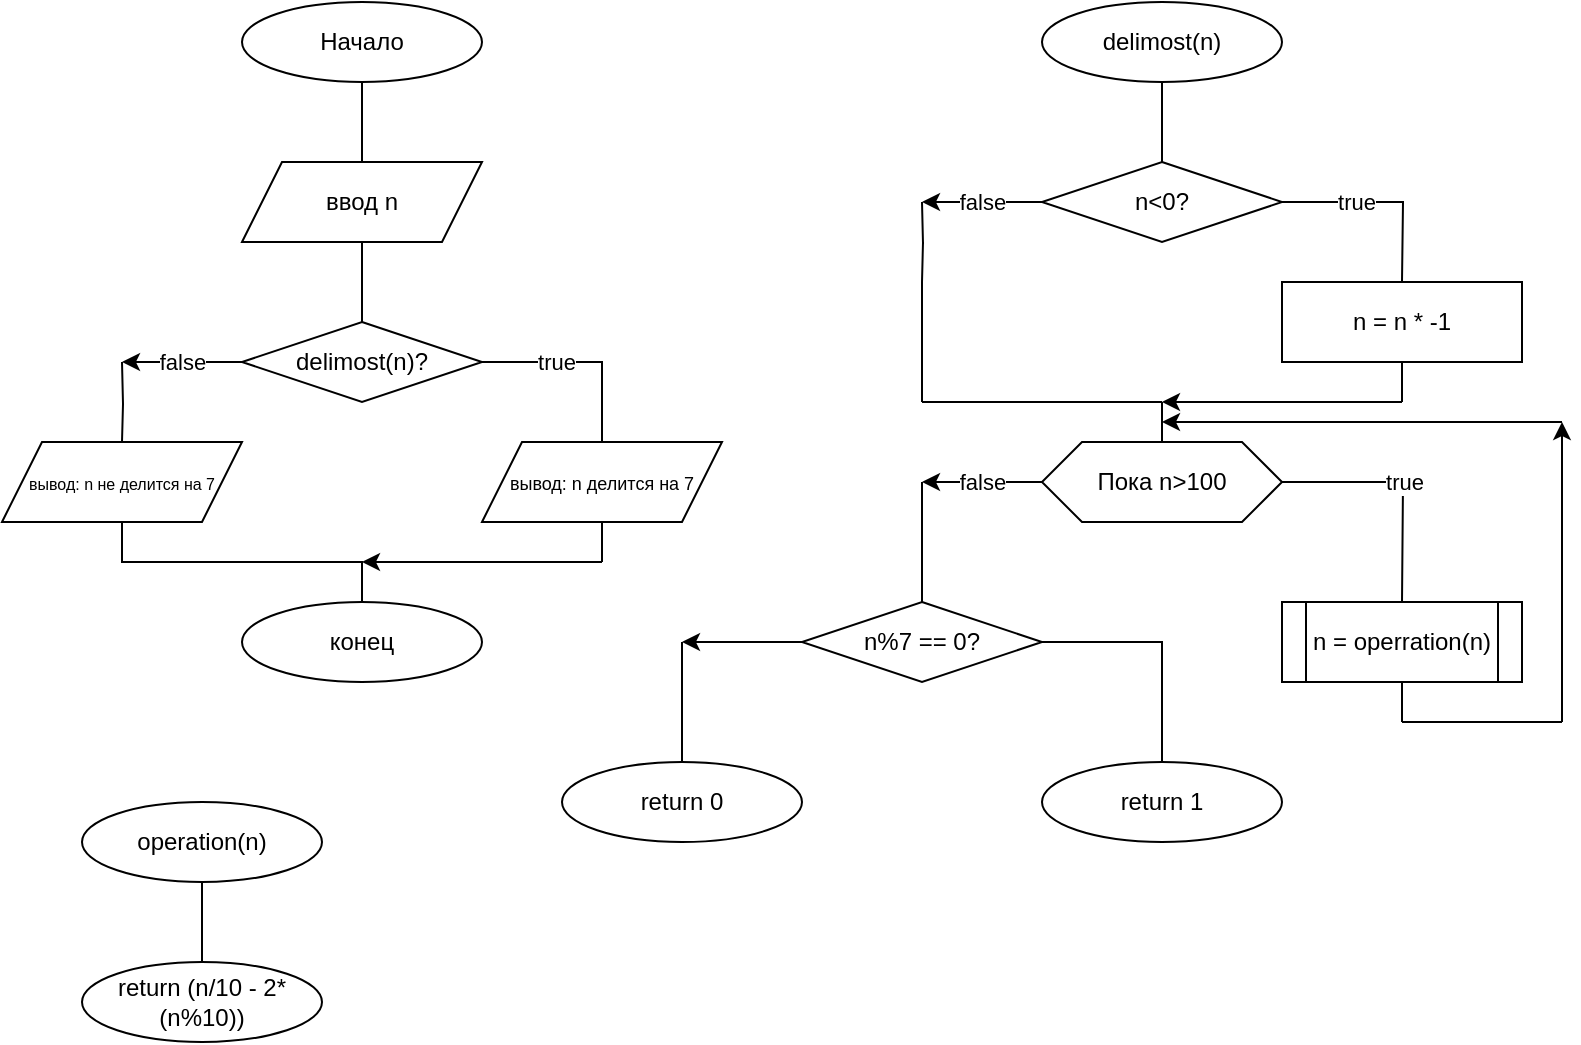 <mxfile>
    <diagram id="H_9UftbZzIba3LqeVLPb" name="Страница 1">
        <mxGraphModel dx="481" dy="437" grid="1" gridSize="10" guides="1" tooltips="1" connect="1" arrows="1" fold="1" page="1" pageScale="1" pageWidth="827" pageHeight="1169" math="0" shadow="0">
            <root>
                <mxCell id="0"/>
                <mxCell id="1" parent="0"/>
                <mxCell id="w6But0UyGGFN7vRsamKd-6" value="" style="edgeStyle=orthogonalEdgeStyle;rounded=0;orthogonalLoop=1;jettySize=auto;html=1;endArrow=none;endFill=0;" parent="1" source="w6But0UyGGFN7vRsamKd-1" target="w6But0UyGGFN7vRsamKd-5" edge="1">
                    <mxGeometry relative="1" as="geometry"/>
                </mxCell>
                <mxCell id="w6But0UyGGFN7vRsamKd-1" value="Начало" style="ellipse;whiteSpace=wrap;html=1;" parent="1" vertex="1">
                    <mxGeometry x="160" y="40" width="120" height="40" as="geometry"/>
                </mxCell>
                <mxCell id="w6But0UyGGFN7vRsamKd-8" value="" style="edgeStyle=orthogonalEdgeStyle;rounded=0;orthogonalLoop=1;jettySize=auto;html=1;endArrow=none;endFill=0;" parent="1" source="w6But0UyGGFN7vRsamKd-5" target="w6But0UyGGFN7vRsamKd-7" edge="1">
                    <mxGeometry relative="1" as="geometry"/>
                </mxCell>
                <mxCell id="w6But0UyGGFN7vRsamKd-5" value="ввод n" style="shape=parallelogram;perimeter=parallelogramPerimeter;whiteSpace=wrap;html=1;fixedSize=1;" parent="1" vertex="1">
                    <mxGeometry x="160" y="120" width="120" height="40" as="geometry"/>
                </mxCell>
                <mxCell id="w6But0UyGGFN7vRsamKd-10" value="" style="edgeStyle=orthogonalEdgeStyle;rounded=0;orthogonalLoop=1;jettySize=auto;html=1;exitX=1;exitY=0.5;exitDx=0;exitDy=0;endArrow=none;endFill=0;" parent="1" source="w6But0UyGGFN7vRsamKd-7" target="w6But0UyGGFN7vRsamKd-9" edge="1">
                    <mxGeometry relative="1" as="geometry"/>
                </mxCell>
                <mxCell id="w6But0UyGGFN7vRsamKd-11" value="true" style="edgeLabel;html=1;align=center;verticalAlign=middle;resizable=0;points=[];" parent="w6But0UyGGFN7vRsamKd-10" vertex="1" connectable="0">
                    <mxGeometry x="-0.271" y="-2" relative="1" as="geometry">
                        <mxPoint y="-2" as="offset"/>
                    </mxGeometry>
                </mxCell>
                <mxCell id="w6But0UyGGFN7vRsamKd-14" value="" style="edgeStyle=orthogonalEdgeStyle;rounded=0;orthogonalLoop=1;jettySize=auto;html=1;endArrow=none;endFill=0;" parent="1" target="w6But0UyGGFN7vRsamKd-12" edge="1">
                    <mxGeometry relative="1" as="geometry">
                        <mxPoint x="100" y="220" as="sourcePoint"/>
                        <mxPoint x="110" y="280" as="targetPoint"/>
                    </mxGeometry>
                </mxCell>
                <mxCell id="w6But0UyGGFN7vRsamKd-7" value="delimost(n)?" style="rhombus;whiteSpace=wrap;html=1;" parent="1" vertex="1">
                    <mxGeometry x="160" y="200" width="120" height="40" as="geometry"/>
                </mxCell>
                <mxCell id="w6But0UyGGFN7vRsamKd-9" value="&lt;font style=&quot;font-size: 9px&quot;&gt;вывод: n делится на 7&lt;/font&gt;" style="shape=parallelogram;perimeter=parallelogramPerimeter;whiteSpace=wrap;html=1;fixedSize=1;" parent="1" vertex="1">
                    <mxGeometry x="280" y="260" width="120" height="40" as="geometry"/>
                </mxCell>
                <mxCell id="w6But0UyGGFN7vRsamKd-18" value="" style="edgeStyle=orthogonalEdgeStyle;rounded=0;orthogonalLoop=1;jettySize=auto;html=1;endArrow=none;endFill=0;exitX=0.5;exitY=1;exitDx=0;exitDy=0;" parent="1" source="w6But0UyGGFN7vRsamKd-12" target="w6But0UyGGFN7vRsamKd-17" edge="1">
                    <mxGeometry relative="1" as="geometry"/>
                </mxCell>
                <mxCell id="w6But0UyGGFN7vRsamKd-12" value="&lt;font style=&quot;font-size: 8px&quot;&gt;вывод: n не делится на 7&lt;/font&gt;" style="shape=parallelogram;perimeter=parallelogramPerimeter;whiteSpace=wrap;html=1;fixedSize=1;" parent="1" vertex="1">
                    <mxGeometry x="40" y="260" width="120" height="40" as="geometry"/>
                </mxCell>
                <mxCell id="w6But0UyGGFN7vRsamKd-16" value="false" style="endArrow=classic;html=1;exitX=0;exitY=0.5;exitDx=0;exitDy=0;" parent="1" source="w6But0UyGGFN7vRsamKd-7" edge="1">
                    <mxGeometry width="50" height="50" relative="1" as="geometry">
                        <mxPoint x="180" y="300" as="sourcePoint"/>
                        <mxPoint x="100" y="220" as="targetPoint"/>
                    </mxGeometry>
                </mxCell>
                <mxCell id="w6But0UyGGFN7vRsamKd-17" value="конец" style="ellipse;whiteSpace=wrap;html=1;" parent="1" vertex="1">
                    <mxGeometry x="160" y="340" width="120" height="40" as="geometry"/>
                </mxCell>
                <mxCell id="w6But0UyGGFN7vRsamKd-19" value="" style="endArrow=classic;html=1;" parent="1" edge="1">
                    <mxGeometry width="50" height="50" relative="1" as="geometry">
                        <mxPoint x="340" y="320" as="sourcePoint"/>
                        <mxPoint x="220" y="320" as="targetPoint"/>
                    </mxGeometry>
                </mxCell>
                <mxCell id="w6But0UyGGFN7vRsamKd-20" value="" style="endArrow=none;html=1;entryX=0.5;entryY=1;entryDx=0;entryDy=0;" parent="1" target="w6But0UyGGFN7vRsamKd-9" edge="1">
                    <mxGeometry width="50" height="50" relative="1" as="geometry">
                        <mxPoint x="340" y="320" as="sourcePoint"/>
                        <mxPoint x="230" y="330" as="targetPoint"/>
                    </mxGeometry>
                </mxCell>
                <mxCell id="w6But0UyGGFN7vRsamKd-24" value="" style="edgeStyle=orthogonalEdgeStyle;rounded=0;orthogonalLoop=1;jettySize=auto;html=1;endArrow=none;endFill=0;" parent="1" source="w6But0UyGGFN7vRsamKd-22" edge="1">
                    <mxGeometry relative="1" as="geometry">
                        <mxPoint x="620" y="120" as="targetPoint"/>
                    </mxGeometry>
                </mxCell>
                <mxCell id="w6But0UyGGFN7vRsamKd-22" value="delimost(n)" style="ellipse;whiteSpace=wrap;html=1;" parent="1" vertex="1">
                    <mxGeometry x="560" y="40" width="120" height="40" as="geometry"/>
                </mxCell>
                <mxCell id="w6But0UyGGFN7vRsamKd-27" value="" style="edgeStyle=orthogonalEdgeStyle;rounded=0;orthogonalLoop=1;jettySize=auto;html=1;exitX=1;exitY=0.5;exitDx=0;exitDy=0;endArrow=none;endFill=0;" parent="1" source="w6But0UyGGFN7vRsamKd-30" edge="1">
                    <mxGeometry relative="1" as="geometry">
                        <mxPoint x="740" y="180" as="targetPoint"/>
                    </mxGeometry>
                </mxCell>
                <mxCell id="w6But0UyGGFN7vRsamKd-28" value="true" style="edgeLabel;html=1;align=center;verticalAlign=middle;resizable=0;points=[];" parent="w6But0UyGGFN7vRsamKd-27" vertex="1" connectable="0">
                    <mxGeometry x="-0.271" y="-2" relative="1" as="geometry">
                        <mxPoint y="-2" as="offset"/>
                    </mxGeometry>
                </mxCell>
                <mxCell id="w6But0UyGGFN7vRsamKd-29" value="" style="edgeStyle=orthogonalEdgeStyle;rounded=0;orthogonalLoop=1;jettySize=auto;html=1;endArrow=none;endFill=0;" parent="1" edge="1">
                    <mxGeometry relative="1" as="geometry">
                        <mxPoint x="500" y="140" as="sourcePoint"/>
                        <mxPoint x="500" y="180" as="targetPoint"/>
                    </mxGeometry>
                </mxCell>
                <mxCell id="w6But0UyGGFN7vRsamKd-30" value="n&amp;lt;0?" style="rhombus;whiteSpace=wrap;html=1;" parent="1" vertex="1">
                    <mxGeometry x="560" y="120" width="120" height="40" as="geometry"/>
                </mxCell>
                <mxCell id="w6But0UyGGFN7vRsamKd-33" value="false" style="endArrow=classic;html=1;exitX=0;exitY=0.5;exitDx=0;exitDy=0;" parent="1" source="w6But0UyGGFN7vRsamKd-30" edge="1">
                    <mxGeometry width="50" height="50" relative="1" as="geometry">
                        <mxPoint x="580" y="220" as="sourcePoint"/>
                        <mxPoint x="500" y="140" as="targetPoint"/>
                    </mxGeometry>
                </mxCell>
                <mxCell id="w6But0UyGGFN7vRsamKd-35" value="n = n * -1" style="rounded=0;whiteSpace=wrap;html=1;" parent="1" vertex="1">
                    <mxGeometry x="680" y="180" width="120" height="40" as="geometry"/>
                </mxCell>
                <mxCell id="w6But0UyGGFN7vRsamKd-43" value="true" style="edgeStyle=orthogonalEdgeStyle;rounded=0;orthogonalLoop=1;jettySize=auto;html=1;endArrow=none;endFill=0;exitX=1;exitY=0.5;exitDx=0;exitDy=0;" parent="1" source="w6But0UyGGFN7vRsamKd-36" edge="1">
                    <mxGeometry relative="1" as="geometry">
                        <mxPoint x="740" y="340" as="targetPoint"/>
                    </mxGeometry>
                </mxCell>
                <mxCell id="w6But0UyGGFN7vRsamKd-36" value="Пока n&amp;gt;100" style="shape=hexagon;perimeter=hexagonPerimeter2;whiteSpace=wrap;html=1;fixedSize=1;" parent="1" vertex="1">
                    <mxGeometry x="560" y="260" width="120" height="40" as="geometry"/>
                </mxCell>
                <mxCell id="w6But0UyGGFN7vRsamKd-37" value="" style="endArrow=none;html=1;" parent="1" edge="1">
                    <mxGeometry width="50" height="50" relative="1" as="geometry">
                        <mxPoint x="500" y="240" as="sourcePoint"/>
                        <mxPoint x="500" y="180" as="targetPoint"/>
                    </mxGeometry>
                </mxCell>
                <mxCell id="w6But0UyGGFN7vRsamKd-38" value="" style="endArrow=none;html=1;" parent="1" edge="1">
                    <mxGeometry width="50" height="50" relative="1" as="geometry">
                        <mxPoint x="500" y="240" as="sourcePoint"/>
                        <mxPoint x="620" y="240" as="targetPoint"/>
                    </mxGeometry>
                </mxCell>
                <mxCell id="w6But0UyGGFN7vRsamKd-39" value="" style="endArrow=none;html=1;exitX=0.5;exitY=0;exitDx=0;exitDy=0;" parent="1" source="w6But0UyGGFN7vRsamKd-36" edge="1">
                    <mxGeometry width="50" height="50" relative="1" as="geometry">
                        <mxPoint x="570" y="290" as="sourcePoint"/>
                        <mxPoint x="620" y="240" as="targetPoint"/>
                    </mxGeometry>
                </mxCell>
                <mxCell id="w6But0UyGGFN7vRsamKd-40" value="" style="endArrow=none;html=1;exitX=0.5;exitY=1;exitDx=0;exitDy=0;" parent="1" source="w6But0UyGGFN7vRsamKd-35" edge="1">
                    <mxGeometry width="50" height="50" relative="1" as="geometry">
                        <mxPoint x="570" y="290" as="sourcePoint"/>
                        <mxPoint x="740" y="240" as="targetPoint"/>
                    </mxGeometry>
                </mxCell>
                <mxCell id="w6But0UyGGFN7vRsamKd-41" value="" style="endArrow=classic;html=1;" parent="1" edge="1">
                    <mxGeometry width="50" height="50" relative="1" as="geometry">
                        <mxPoint x="740" y="240" as="sourcePoint"/>
                        <mxPoint x="620" y="240" as="targetPoint"/>
                    </mxGeometry>
                </mxCell>
                <mxCell id="w6But0UyGGFN7vRsamKd-44" value="n = operration(n)" style="shape=process;whiteSpace=wrap;html=1;backgroundOutline=1;" parent="1" vertex="1">
                    <mxGeometry x="680" y="340" width="120" height="40" as="geometry"/>
                </mxCell>
                <mxCell id="w6But0UyGGFN7vRsamKd-45" value="" style="endArrow=none;html=1;entryX=0.5;entryY=1;entryDx=0;entryDy=0;" parent="1" target="w6But0UyGGFN7vRsamKd-44" edge="1">
                    <mxGeometry width="50" height="50" relative="1" as="geometry">
                        <mxPoint x="740" y="400" as="sourcePoint"/>
                        <mxPoint x="620" y="320" as="targetPoint"/>
                    </mxGeometry>
                </mxCell>
                <mxCell id="w6But0UyGGFN7vRsamKd-46" value="" style="endArrow=none;html=1;" parent="1" edge="1">
                    <mxGeometry width="50" height="50" relative="1" as="geometry">
                        <mxPoint x="820" y="400" as="sourcePoint"/>
                        <mxPoint x="740" y="400" as="targetPoint"/>
                    </mxGeometry>
                </mxCell>
                <mxCell id="w6But0UyGGFN7vRsamKd-47" value="" style="endArrow=classic;html=1;" parent="1" edge="1">
                    <mxGeometry width="50" height="50" relative="1" as="geometry">
                        <mxPoint x="820" y="400" as="sourcePoint"/>
                        <mxPoint x="820" y="250" as="targetPoint"/>
                    </mxGeometry>
                </mxCell>
                <mxCell id="w6But0UyGGFN7vRsamKd-48" value="" style="endArrow=classic;html=1;" parent="1" edge="1">
                    <mxGeometry width="50" height="50" relative="1" as="geometry">
                        <mxPoint x="820" y="250" as="sourcePoint"/>
                        <mxPoint x="620" y="250" as="targetPoint"/>
                    </mxGeometry>
                </mxCell>
                <mxCell id="w6But0UyGGFN7vRsamKd-49" value="n%7 == 0?" style="rhombus;whiteSpace=wrap;html=1;" parent="1" vertex="1">
                    <mxGeometry x="440" y="340" width="120" height="40" as="geometry"/>
                </mxCell>
                <mxCell id="w6But0UyGGFN7vRsamKd-50" value="" style="endArrow=none;html=1;exitX=0.5;exitY=0;exitDx=0;exitDy=0;" parent="1" source="w6But0UyGGFN7vRsamKd-49" edge="1">
                    <mxGeometry width="50" height="50" relative="1" as="geometry">
                        <mxPoint x="570" y="370" as="sourcePoint"/>
                        <mxPoint x="500" y="280" as="targetPoint"/>
                    </mxGeometry>
                </mxCell>
                <mxCell id="w6But0UyGGFN7vRsamKd-51" value="false" style="endArrow=classic;html=1;" parent="1" edge="1">
                    <mxGeometry width="50" height="50" relative="1" as="geometry">
                        <mxPoint x="560" y="280" as="sourcePoint"/>
                        <mxPoint x="500" y="280" as="targetPoint"/>
                    </mxGeometry>
                </mxCell>
                <mxCell id="w6But0UyGGFN7vRsamKd-52" value="return 1" style="ellipse;whiteSpace=wrap;html=1;" parent="1" vertex="1">
                    <mxGeometry x="560" y="420" width="120" height="40" as="geometry"/>
                </mxCell>
                <mxCell id="w6But0UyGGFN7vRsamKd-53" value="return 0" style="ellipse;whiteSpace=wrap;html=1;" parent="1" vertex="1">
                    <mxGeometry x="320" y="420" width="120" height="40" as="geometry"/>
                </mxCell>
                <mxCell id="w6But0UyGGFN7vRsamKd-54" value="" style="endArrow=none;html=1;entryX=1;entryY=0.5;entryDx=0;entryDy=0;exitX=0.5;exitY=0;exitDx=0;exitDy=0;jumpSize=4;rounded=0;" parent="1" source="w6But0UyGGFN7vRsamKd-52" target="w6But0UyGGFN7vRsamKd-49" edge="1">
                    <mxGeometry width="50" height="50" relative="1" as="geometry">
                        <mxPoint x="570" y="400" as="sourcePoint"/>
                        <mxPoint x="620" y="350" as="targetPoint"/>
                        <Array as="points">
                            <mxPoint x="620" y="360"/>
                        </Array>
                    </mxGeometry>
                </mxCell>
                <mxCell id="w6But0UyGGFN7vRsamKd-55" value="" style="endArrow=classic;html=1;exitX=0;exitY=0.5;exitDx=0;exitDy=0;" parent="1" source="w6But0UyGGFN7vRsamKd-49" edge="1">
                    <mxGeometry width="50" height="50" relative="1" as="geometry">
                        <mxPoint x="570" y="400" as="sourcePoint"/>
                        <mxPoint x="380" y="360" as="targetPoint"/>
                    </mxGeometry>
                </mxCell>
                <mxCell id="w6But0UyGGFN7vRsamKd-56" value="" style="endArrow=none;html=1;exitX=0.5;exitY=0;exitDx=0;exitDy=0;" parent="1" source="w6But0UyGGFN7vRsamKd-53" edge="1">
                    <mxGeometry width="50" height="50" relative="1" as="geometry">
                        <mxPoint x="570" y="400" as="sourcePoint"/>
                        <mxPoint x="380" y="360" as="targetPoint"/>
                    </mxGeometry>
                </mxCell>
                <mxCell id="w6But0UyGGFN7vRsamKd-57" value="operation(n)" style="ellipse;whiteSpace=wrap;html=1;" parent="1" vertex="1">
                    <mxGeometry x="80" y="440" width="120" height="40" as="geometry"/>
                </mxCell>
                <mxCell id="w6But0UyGGFN7vRsamKd-58" value="return (n/10 - 2*(n%10))" style="ellipse;whiteSpace=wrap;html=1;" parent="1" vertex="1">
                    <mxGeometry x="80" y="520" width="120" height="40" as="geometry"/>
                </mxCell>
                <mxCell id="w6But0UyGGFN7vRsamKd-59" value="" style="endArrow=none;html=1;exitX=0.5;exitY=1;exitDx=0;exitDy=0;entryX=0.5;entryY=0;entryDx=0;entryDy=0;" parent="1" source="w6But0UyGGFN7vRsamKd-57" target="w6But0UyGGFN7vRsamKd-58" edge="1">
                    <mxGeometry width="50" height="50" relative="1" as="geometry">
                        <mxPoint x="260" y="500" as="sourcePoint"/>
                        <mxPoint x="310" y="450" as="targetPoint"/>
                    </mxGeometry>
                </mxCell>
            </root>
        </mxGraphModel>
    </diagram>
</mxfile>